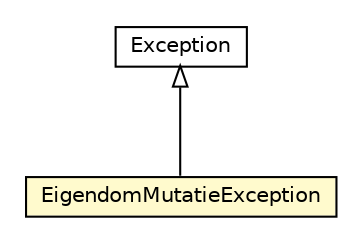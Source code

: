 #!/usr/local/bin/dot
#
# Class diagram 
# Generated by UMLGraph version R5_6-24-gf6e263 (http://www.umlgraph.org/)
#

digraph G {
	edge [fontname="Helvetica",fontsize=10,labelfontname="Helvetica",labelfontsize=10];
	node [fontname="Helvetica",fontsize=10,shape=plaintext];
	nodesep=0.25;
	ranksep=0.5;
	// nl.b3p.brmo.soap.eigendom.EigendomMutatieException
	c677 [label=<<table title="nl.b3p.brmo.soap.eigendom.EigendomMutatieException" border="0" cellborder="1" cellspacing="0" cellpadding="2" port="p" bgcolor="lemonChiffon" href="./EigendomMutatieException.html">
		<tr><td><table border="0" cellspacing="0" cellpadding="1">
<tr><td align="center" balign="center"> EigendomMutatieException </td></tr>
		</table></td></tr>
		</table>>, URL="./EigendomMutatieException.html", fontname="Helvetica", fontcolor="black", fontsize=10.0];
	//nl.b3p.brmo.soap.eigendom.EigendomMutatieException extends java.lang.Exception
	c687:p -> c677:p [dir=back,arrowtail=empty];
	// java.lang.Exception
	c687 [label=<<table title="java.lang.Exception" border="0" cellborder="1" cellspacing="0" cellpadding="2" port="p">
		<tr><td><table border="0" cellspacing="0" cellpadding="1">
<tr><td align="center" balign="center"> Exception </td></tr>
		</table></td></tr>
		</table>>, URL="null", fontname="Helvetica", fontcolor="black", fontsize=10.0];
}

